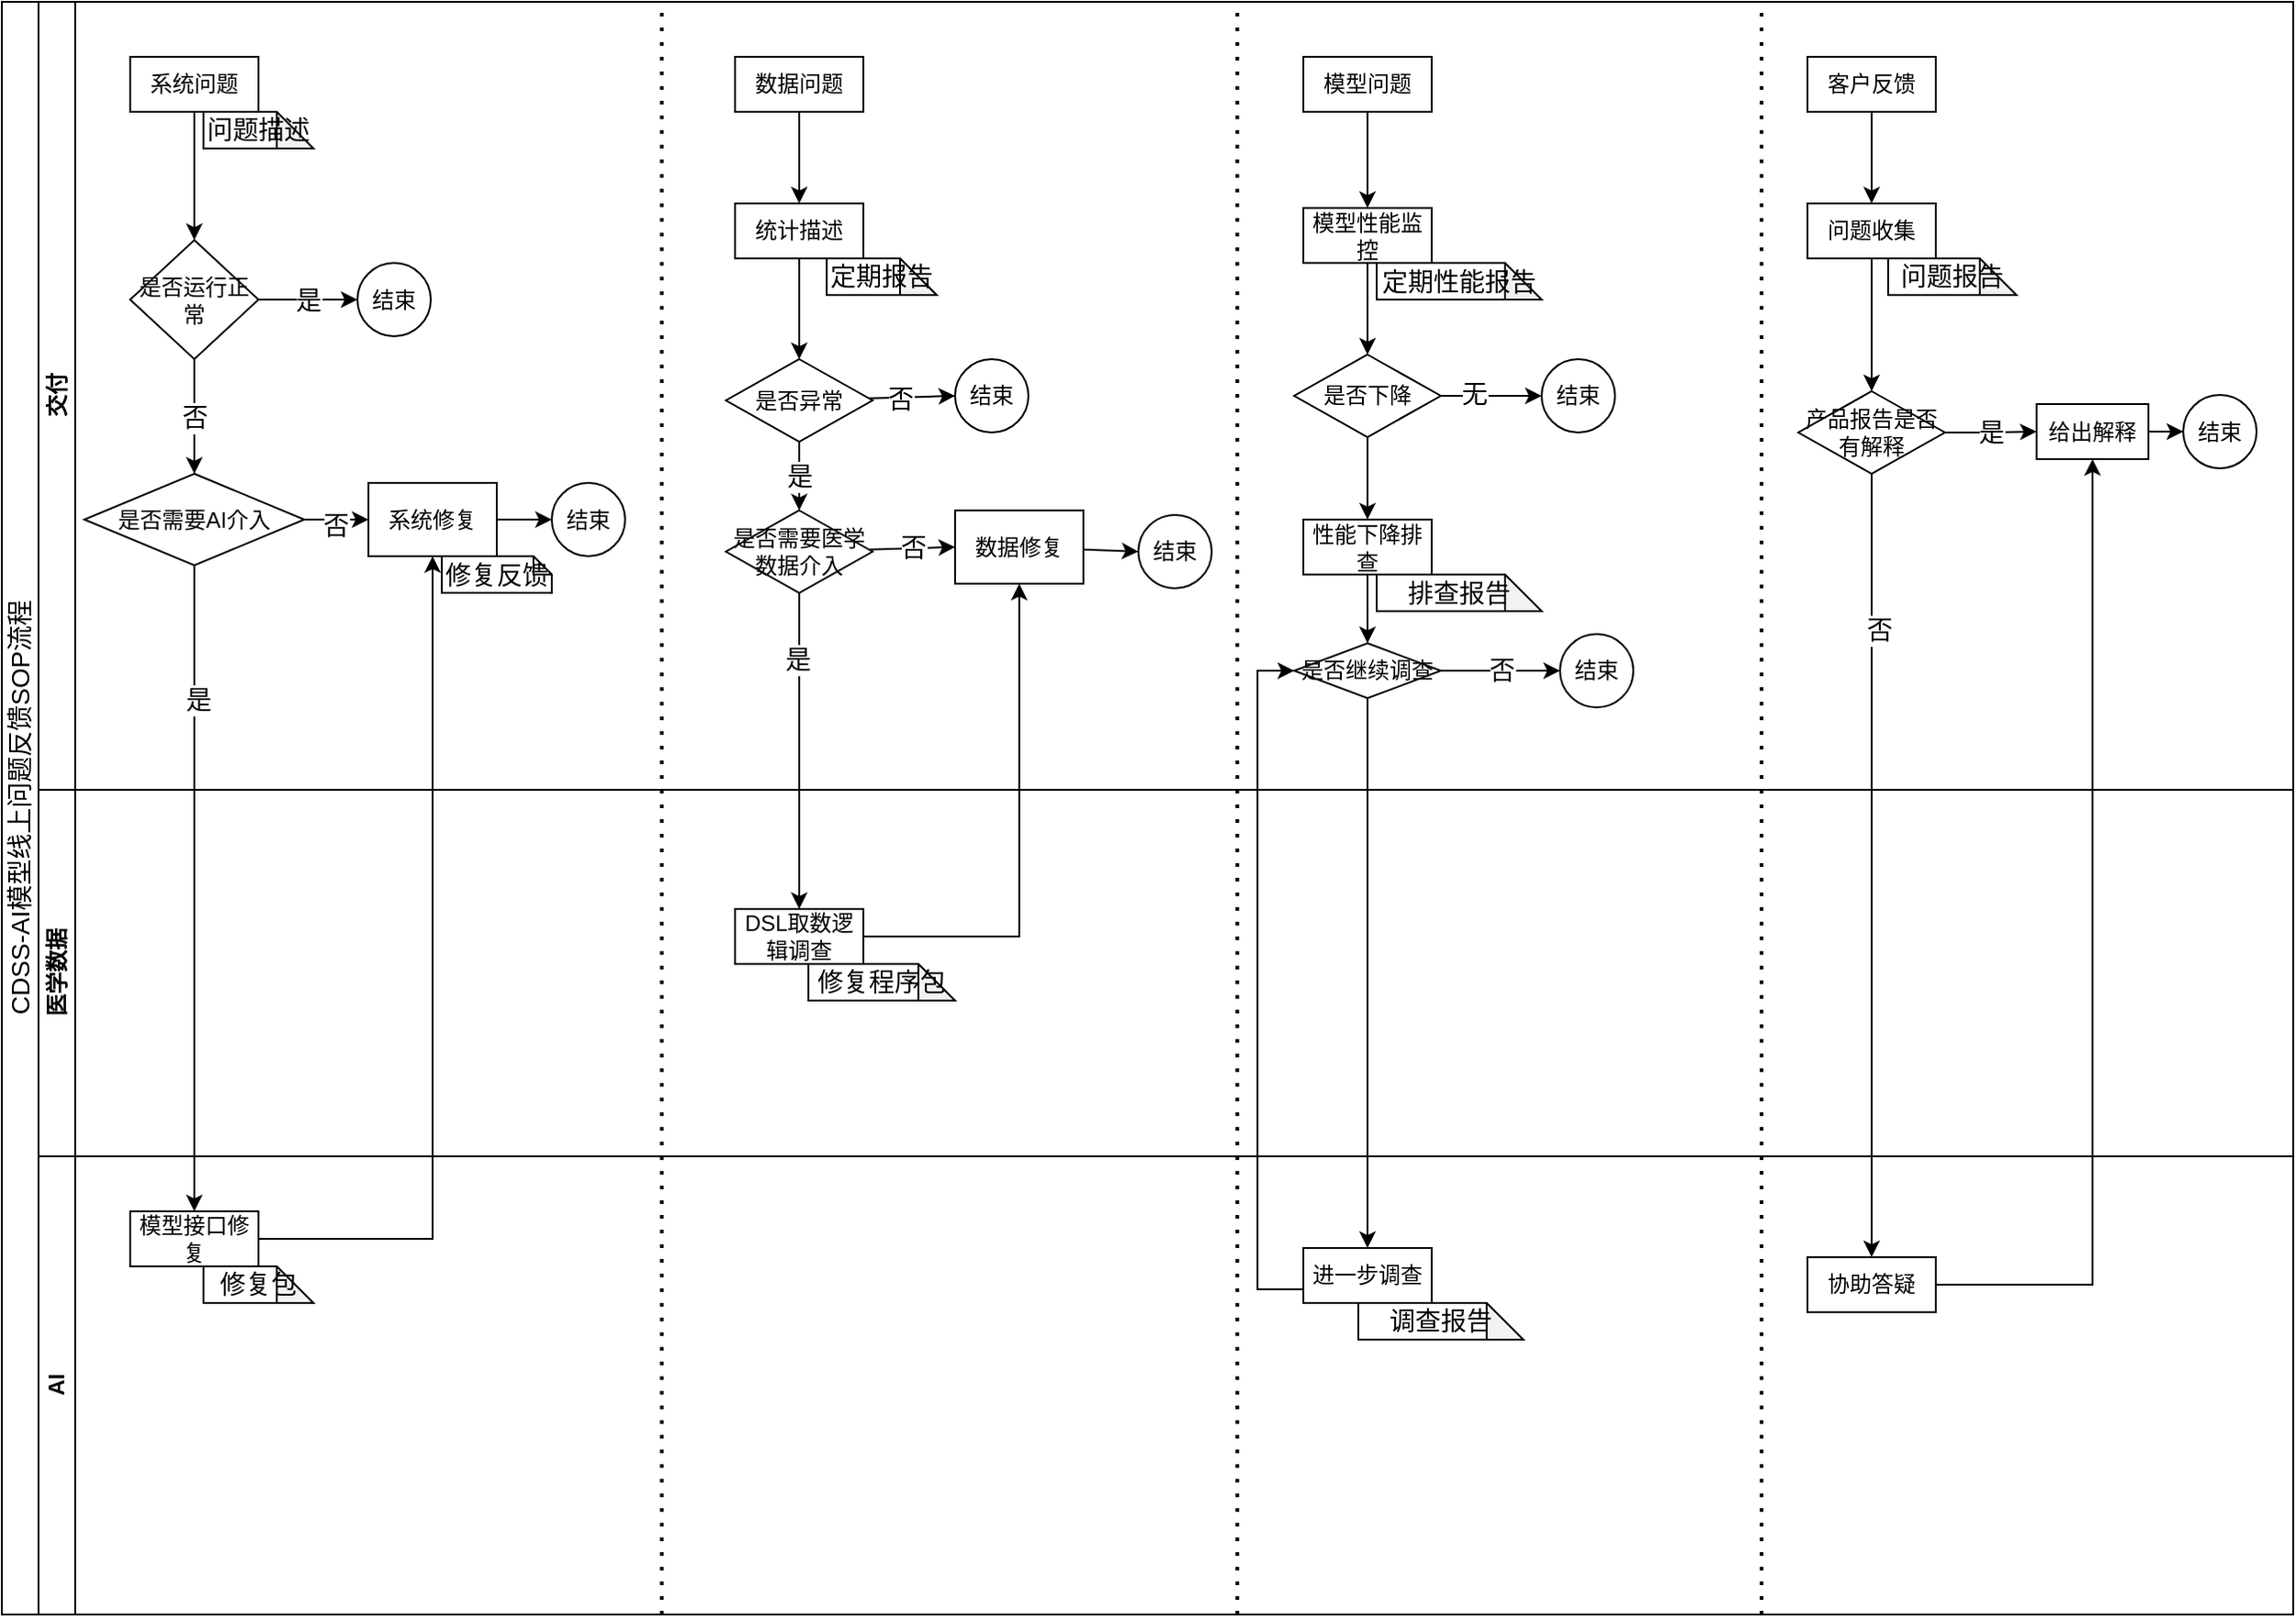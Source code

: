 <mxfile version="15.5.0" type="github">
  <diagram id="prtHgNgQTEPvFCAcTncT" name="Page-1">
    <mxGraphModel dx="1426" dy="826" grid="1" gridSize="10" guides="1" tooltips="1" connect="1" arrows="1" fold="1" page="1" pageScale="1" pageWidth="827" pageHeight="1169" math="0" shadow="0">
      <root>
        <mxCell id="0" />
        <mxCell id="1" parent="0" />
        <mxCell id="dNxyNK7c78bLwvsdeMH5-19" value="&lt;span style=&quot;font-family: &amp;#34;arial&amp;#34; , sans-serif ; font-weight: 400&quot;&gt;&lt;font style=&quot;font-size: 14px&quot;&gt;CDSS-AI模型线上问题反馈SOP流程&lt;/font&gt;&lt;/span&gt;" style="swimlane;html=1;childLayout=stackLayout;resizeParent=1;resizeParentMax=0;horizontal=0;startSize=20;horizontalStack=0;" parent="1" vertex="1">
          <mxGeometry x="200" y="90" width="1250" height="880" as="geometry">
            <mxRectangle x="200" y="90" width="890" height="400" as="alternateBounds" />
          </mxGeometry>
        </mxCell>
        <mxCell id="dNxyNK7c78bLwvsdeMH5-20" value="交付" style="swimlane;html=1;startSize=20;horizontal=0;" parent="dNxyNK7c78bLwvsdeMH5-19" vertex="1">
          <mxGeometry x="20" width="1230" height="430" as="geometry">
            <mxRectangle x="20" width="800" height="20" as="alternateBounds" />
          </mxGeometry>
        </mxCell>
        <mxCell id="ynxtPpoTQ_Jm71Z0IVjG-52" style="edgeStyle=orthogonalEdgeStyle;rounded=0;orthogonalLoop=1;jettySize=auto;html=1;fontSize=14;" edge="1" parent="dNxyNK7c78bLwvsdeMH5-20" source="ynxtPpoTQ_Jm71Z0IVjG-40" target="ynxtPpoTQ_Jm71Z0IVjG-48">
          <mxGeometry relative="1" as="geometry" />
        </mxCell>
        <mxCell id="ynxtPpoTQ_Jm71Z0IVjG-40" value="系统问题" style="rounded=0;whiteSpace=wrap;html=1;fontFamily=Helvetica;fontSize=12;fontColor=#000000;align=center;" vertex="1" parent="dNxyNK7c78bLwvsdeMH5-20">
          <mxGeometry x="50" y="30" width="70" height="30" as="geometry" />
        </mxCell>
        <mxCell id="ynxtPpoTQ_Jm71Z0IVjG-75" style="edgeStyle=orthogonalEdgeStyle;rounded=0;orthogonalLoop=1;jettySize=auto;html=1;entryX=0;entryY=0.5;entryDx=0;entryDy=0;fontSize=14;" edge="1" parent="dNxyNK7c78bLwvsdeMH5-20" target="ynxtPpoTQ_Jm71Z0IVjG-74">
          <mxGeometry relative="1" as="geometry">
            <mxPoint x="120" y="135" as="sourcePoint" />
          </mxGeometry>
        </mxCell>
        <mxCell id="ynxtPpoTQ_Jm71Z0IVjG-53" value="是" style="edgeStyle=orthogonalEdgeStyle;rounded=0;orthogonalLoop=1;jettySize=auto;html=1;entryX=0;entryY=0.5;entryDx=0;entryDy=0;fontSize=14;" edge="1" parent="dNxyNK7c78bLwvsdeMH5-20" source="ynxtPpoTQ_Jm71Z0IVjG-48" target="ynxtPpoTQ_Jm71Z0IVjG-50">
          <mxGeometry relative="1" as="geometry" />
        </mxCell>
        <mxCell id="ynxtPpoTQ_Jm71Z0IVjG-87" value="否" style="edgeStyle=orthogonalEdgeStyle;rounded=0;orthogonalLoop=1;jettySize=auto;html=1;entryX=0.5;entryY=0;entryDx=0;entryDy=0;fontSize=14;" edge="1" parent="dNxyNK7c78bLwvsdeMH5-20" source="ynxtPpoTQ_Jm71Z0IVjG-48" target="ynxtPpoTQ_Jm71Z0IVjG-56">
          <mxGeometry relative="1" as="geometry" />
        </mxCell>
        <mxCell id="ynxtPpoTQ_Jm71Z0IVjG-48" value="是否运行正常" style="rhombus;whiteSpace=wrap;html=1;fontFamily=Helvetica;fontSize=12;fontColor=#000000;align=center;" vertex="1" parent="dNxyNK7c78bLwvsdeMH5-20">
          <mxGeometry x="50" y="130" width="70" height="65" as="geometry" />
        </mxCell>
        <mxCell id="ynxtPpoTQ_Jm71Z0IVjG-50" value="结束" style="ellipse;whiteSpace=wrap;html=1;" vertex="1" parent="dNxyNK7c78bLwvsdeMH5-20">
          <mxGeometry x="174" y="142.5" width="40" height="40" as="geometry" />
        </mxCell>
        <mxCell id="ynxtPpoTQ_Jm71Z0IVjG-67" style="edgeStyle=orthogonalEdgeStyle;rounded=0;orthogonalLoop=1;jettySize=auto;html=1;entryX=0;entryY=0.5;entryDx=0;entryDy=0;fontSize=14;" edge="1" parent="dNxyNK7c78bLwvsdeMH5-20" source="ynxtPpoTQ_Jm71Z0IVjG-56" target="ynxtPpoTQ_Jm71Z0IVjG-66">
          <mxGeometry relative="1" as="geometry" />
        </mxCell>
        <mxCell id="ynxtPpoTQ_Jm71Z0IVjG-91" value="否" style="edgeLabel;html=1;align=center;verticalAlign=middle;resizable=0;points=[];fontSize=14;" vertex="1" connectable="0" parent="ynxtPpoTQ_Jm71Z0IVjG-67">
          <mxGeometry x="0.2" y="-2" relative="1" as="geometry">
            <mxPoint y="1" as="offset" />
          </mxGeometry>
        </mxCell>
        <mxCell id="ynxtPpoTQ_Jm71Z0IVjG-56" value="是否需要AI介入" style="rhombus;whiteSpace=wrap;html=1;fontFamily=Helvetica;fontSize=12;fontColor=#000000;align=center;" vertex="1" parent="dNxyNK7c78bLwvsdeMH5-20">
          <mxGeometry x="25" y="257.5" width="120" height="50" as="geometry" />
        </mxCell>
        <mxCell id="ynxtPpoTQ_Jm71Z0IVjG-61" value="结束" style="ellipse;whiteSpace=wrap;html=1;" vertex="1" parent="dNxyNK7c78bLwvsdeMH5-20">
          <mxGeometry x="280" y="262.5" width="40" height="40" as="geometry" />
        </mxCell>
        <mxCell id="ynxtPpoTQ_Jm71Z0IVjG-68" style="edgeStyle=orthogonalEdgeStyle;rounded=0;orthogonalLoop=1;jettySize=auto;html=1;fontSize=14;" edge="1" parent="dNxyNK7c78bLwvsdeMH5-20" source="ynxtPpoTQ_Jm71Z0IVjG-66" target="ynxtPpoTQ_Jm71Z0IVjG-61">
          <mxGeometry relative="1" as="geometry" />
        </mxCell>
        <mxCell id="ynxtPpoTQ_Jm71Z0IVjG-66" value="系统修复" style="rounded=0;whiteSpace=wrap;html=1;fontFamily=Helvetica;fontSize=12;fontColor=#000000;align=center;" vertex="1" parent="dNxyNK7c78bLwvsdeMH5-20">
          <mxGeometry x="180" y="262.5" width="70" height="40" as="geometry" />
        </mxCell>
        <mxCell id="ynxtPpoTQ_Jm71Z0IVjG-71" value="问题描述" style="shape=note;whiteSpace=wrap;html=1;backgroundOutline=1;darkOpacity=0.05;fontSize=14;" vertex="1" parent="dNxyNK7c78bLwvsdeMH5-20">
          <mxGeometry x="90" y="60" width="60" height="20" as="geometry" />
        </mxCell>
        <mxCell id="ynxtPpoTQ_Jm71Z0IVjG-73" value="修复反馈" style="shape=note;whiteSpace=wrap;html=1;backgroundOutline=1;darkOpacity=0.05;fontSize=14;size=10;" vertex="1" parent="dNxyNK7c78bLwvsdeMH5-20">
          <mxGeometry x="220" y="302.5" width="60" height="20" as="geometry" />
        </mxCell>
        <mxCell id="ynxtPpoTQ_Jm71Z0IVjG-78" style="edgeStyle=orthogonalEdgeStyle;rounded=0;orthogonalLoop=1;jettySize=auto;html=1;entryX=0;entryY=0.5;entryDx=0;entryDy=0;fontSize=14;" edge="1" parent="dNxyNK7c78bLwvsdeMH5-20" target="ynxtPpoTQ_Jm71Z0IVjG-77">
          <mxGeometry relative="1" as="geometry">
            <mxPoint x="250" y="135" as="sourcePoint" />
          </mxGeometry>
        </mxCell>
        <mxCell id="ynxtPpoTQ_Jm71Z0IVjG-98" style="edgeStyle=none;rounded=0;orthogonalLoop=1;jettySize=auto;html=1;exitX=0.5;exitY=1;exitDx=0;exitDy=0;fontSize=14;" edge="1" parent="dNxyNK7c78bLwvsdeMH5-20" source="ynxtPpoTQ_Jm71Z0IVjG-93" target="ynxtPpoTQ_Jm71Z0IVjG-96">
          <mxGeometry relative="1" as="geometry" />
        </mxCell>
        <mxCell id="ynxtPpoTQ_Jm71Z0IVjG-93" value="数据问题" style="rounded=0;whiteSpace=wrap;html=1;fontFamily=Helvetica;fontSize=12;fontColor=#000000;align=center;" vertex="1" parent="dNxyNK7c78bLwvsdeMH5-20">
          <mxGeometry x="380" y="30" width="70" height="30" as="geometry" />
        </mxCell>
        <mxCell id="ynxtPpoTQ_Jm71Z0IVjG-94" value="" style="endArrow=none;dashed=1;html=1;dashPattern=1 3;strokeWidth=2;rounded=0;fontSize=14;" edge="1" parent="dNxyNK7c78bLwvsdeMH5-20">
          <mxGeometry width="50" height="50" relative="1" as="geometry">
            <mxPoint x="340" y="880" as="sourcePoint" />
            <mxPoint x="340" as="targetPoint" />
          </mxGeometry>
        </mxCell>
        <mxCell id="ynxtPpoTQ_Jm71Z0IVjG-99" style="edgeStyle=none;rounded=0;orthogonalLoop=1;jettySize=auto;html=1;fontSize=14;" edge="1" parent="dNxyNK7c78bLwvsdeMH5-20" source="ynxtPpoTQ_Jm71Z0IVjG-96" target="ynxtPpoTQ_Jm71Z0IVjG-85">
          <mxGeometry relative="1" as="geometry" />
        </mxCell>
        <mxCell id="ynxtPpoTQ_Jm71Z0IVjG-96" value="统计描述" style="rounded=0;whiteSpace=wrap;html=1;fontFamily=Helvetica;fontSize=12;fontColor=#000000;align=center;" vertex="1" parent="dNxyNK7c78bLwvsdeMH5-20">
          <mxGeometry x="380" y="110" width="70" height="30" as="geometry" />
        </mxCell>
        <mxCell id="ynxtPpoTQ_Jm71Z0IVjG-97" value="定期报告" style="shape=note;whiteSpace=wrap;html=1;backgroundOutline=1;darkOpacity=0.05;fontSize=14;" vertex="1" parent="dNxyNK7c78bLwvsdeMH5-20">
          <mxGeometry x="430" y="140" width="60" height="20" as="geometry" />
        </mxCell>
        <mxCell id="ynxtPpoTQ_Jm71Z0IVjG-102" style="edgeStyle=none;rounded=0;orthogonalLoop=1;jettySize=auto;html=1;entryX=0;entryY=0.5;entryDx=0;entryDy=0;fontSize=14;" edge="1" parent="dNxyNK7c78bLwvsdeMH5-20" source="ynxtPpoTQ_Jm71Z0IVjG-85" target="ynxtPpoTQ_Jm71Z0IVjG-101">
          <mxGeometry relative="1" as="geometry" />
        </mxCell>
        <mxCell id="ynxtPpoTQ_Jm71Z0IVjG-107" value="否" style="edgeLabel;html=1;align=center;verticalAlign=middle;resizable=0;points=[];fontSize=14;" vertex="1" connectable="0" parent="ynxtPpoTQ_Jm71Z0IVjG-102">
          <mxGeometry x="-0.278" y="-1" relative="1" as="geometry">
            <mxPoint as="offset" />
          </mxGeometry>
        </mxCell>
        <mxCell id="ynxtPpoTQ_Jm71Z0IVjG-104" value="是" style="edgeStyle=none;rounded=0;orthogonalLoop=1;jettySize=auto;html=1;fontSize=14;" edge="1" parent="dNxyNK7c78bLwvsdeMH5-20" source="ynxtPpoTQ_Jm71Z0IVjG-85" target="ynxtPpoTQ_Jm71Z0IVjG-103">
          <mxGeometry relative="1" as="geometry" />
        </mxCell>
        <mxCell id="ynxtPpoTQ_Jm71Z0IVjG-85" value="是否异常" style="rhombus;whiteSpace=wrap;html=1;fontFamily=Helvetica;fontSize=12;fontColor=#000000;align=center;" vertex="1" parent="dNxyNK7c78bLwvsdeMH5-20">
          <mxGeometry x="375" y="195" width="80" height="45" as="geometry" />
        </mxCell>
        <mxCell id="ynxtPpoTQ_Jm71Z0IVjG-101" value="结束" style="ellipse;whiteSpace=wrap;html=1;" vertex="1" parent="dNxyNK7c78bLwvsdeMH5-20">
          <mxGeometry x="500" y="195" width="40" height="40" as="geometry" />
        </mxCell>
        <mxCell id="ynxtPpoTQ_Jm71Z0IVjG-106" value="否" style="edgeStyle=none;rounded=0;orthogonalLoop=1;jettySize=auto;html=1;entryX=0;entryY=0.5;entryDx=0;entryDy=0;fontSize=14;" edge="1" parent="dNxyNK7c78bLwvsdeMH5-20" source="ynxtPpoTQ_Jm71Z0IVjG-103" target="ynxtPpoTQ_Jm71Z0IVjG-105">
          <mxGeometry relative="1" as="geometry" />
        </mxCell>
        <mxCell id="ynxtPpoTQ_Jm71Z0IVjG-103" value="是否需要医学数据介入" style="rhombus;whiteSpace=wrap;html=1;fontFamily=Helvetica;fontSize=12;fontColor=#000000;align=center;" vertex="1" parent="dNxyNK7c78bLwvsdeMH5-20">
          <mxGeometry x="375" y="277.5" width="80" height="45" as="geometry" />
        </mxCell>
        <mxCell id="ynxtPpoTQ_Jm71Z0IVjG-109" style="edgeStyle=none;rounded=0;orthogonalLoop=1;jettySize=auto;html=1;entryX=0;entryY=0.5;entryDx=0;entryDy=0;fontSize=14;" edge="1" parent="dNxyNK7c78bLwvsdeMH5-20" source="ynxtPpoTQ_Jm71Z0IVjG-105" target="ynxtPpoTQ_Jm71Z0IVjG-108">
          <mxGeometry relative="1" as="geometry" />
        </mxCell>
        <mxCell id="ynxtPpoTQ_Jm71Z0IVjG-105" value="数据修复" style="rounded=0;whiteSpace=wrap;html=1;fontFamily=Helvetica;fontSize=12;fontColor=#000000;align=center;" vertex="1" parent="dNxyNK7c78bLwvsdeMH5-20">
          <mxGeometry x="500" y="277.5" width="70" height="40" as="geometry" />
        </mxCell>
        <mxCell id="ynxtPpoTQ_Jm71Z0IVjG-108" value="结束" style="ellipse;whiteSpace=wrap;html=1;" vertex="1" parent="dNxyNK7c78bLwvsdeMH5-20">
          <mxGeometry x="600" y="280" width="40" height="40" as="geometry" />
        </mxCell>
        <mxCell id="ynxtPpoTQ_Jm71Z0IVjG-149" value="" style="endArrow=none;dashed=1;html=1;dashPattern=1 3;strokeWidth=2;rounded=0;fontSize=14;" edge="1" parent="dNxyNK7c78bLwvsdeMH5-20">
          <mxGeometry width="50" height="50" relative="1" as="geometry">
            <mxPoint x="654" y="880" as="sourcePoint" />
            <mxPoint x="654" as="targetPoint" />
          </mxGeometry>
        </mxCell>
        <mxCell id="ynxtPpoTQ_Jm71Z0IVjG-156" style="edgeStyle=orthogonalEdgeStyle;rounded=0;orthogonalLoop=1;jettySize=auto;html=1;fontSize=14;" edge="1" parent="dNxyNK7c78bLwvsdeMH5-20" source="ynxtPpoTQ_Jm71Z0IVjG-152" target="ynxtPpoTQ_Jm71Z0IVjG-153">
          <mxGeometry relative="1" as="geometry" />
        </mxCell>
        <mxCell id="ynxtPpoTQ_Jm71Z0IVjG-152" value="模型问题" style="rounded=0;whiteSpace=wrap;html=1;fontFamily=Helvetica;fontSize=12;fontColor=#000000;align=center;" vertex="1" parent="dNxyNK7c78bLwvsdeMH5-20">
          <mxGeometry x="690" y="30" width="70" height="30" as="geometry" />
        </mxCell>
        <mxCell id="ynxtPpoTQ_Jm71Z0IVjG-175" style="edgeStyle=orthogonalEdgeStyle;rounded=0;orthogonalLoop=1;jettySize=auto;html=1;fontSize=14;" edge="1" parent="dNxyNK7c78bLwvsdeMH5-20" source="ynxtPpoTQ_Jm71Z0IVjG-80" target="ynxtPpoTQ_Jm71Z0IVjG-173">
          <mxGeometry relative="1" as="geometry" />
        </mxCell>
        <mxCell id="ynxtPpoTQ_Jm71Z0IVjG-80" value="客户反馈" style="rounded=0;whiteSpace=wrap;html=1;fontFamily=Helvetica;fontSize=12;fontColor=#000000;align=center;" vertex="1" parent="dNxyNK7c78bLwvsdeMH5-20">
          <mxGeometry x="965" y="30" width="70" height="30" as="geometry" />
        </mxCell>
        <mxCell id="ynxtPpoTQ_Jm71Z0IVjG-157" style="edgeStyle=orthogonalEdgeStyle;rounded=0;orthogonalLoop=1;jettySize=auto;html=1;fontSize=14;" edge="1" parent="dNxyNK7c78bLwvsdeMH5-20" source="ynxtPpoTQ_Jm71Z0IVjG-153" target="ynxtPpoTQ_Jm71Z0IVjG-155">
          <mxGeometry relative="1" as="geometry" />
        </mxCell>
        <mxCell id="ynxtPpoTQ_Jm71Z0IVjG-153" value="模型性能监控" style="rounded=0;whiteSpace=wrap;html=1;fontFamily=Helvetica;fontSize=12;fontColor=#000000;align=center;" vertex="1" parent="dNxyNK7c78bLwvsdeMH5-20">
          <mxGeometry x="690" y="112.5" width="70" height="30" as="geometry" />
        </mxCell>
        <mxCell id="ynxtPpoTQ_Jm71Z0IVjG-154" value="定期性能报告" style="shape=note;whiteSpace=wrap;html=1;backgroundOutline=1;darkOpacity=0.05;fontSize=14;" vertex="1" parent="dNxyNK7c78bLwvsdeMH5-20">
          <mxGeometry x="730" y="142.5" width="90" height="20" as="geometry" />
        </mxCell>
        <mxCell id="ynxtPpoTQ_Jm71Z0IVjG-159" style="edgeStyle=orthogonalEdgeStyle;rounded=0;orthogonalLoop=1;jettySize=auto;html=1;entryX=0;entryY=0.5;entryDx=0;entryDy=0;fontSize=14;" edge="1" parent="dNxyNK7c78bLwvsdeMH5-20" source="ynxtPpoTQ_Jm71Z0IVjG-155" target="ynxtPpoTQ_Jm71Z0IVjG-158">
          <mxGeometry relative="1" as="geometry" />
        </mxCell>
        <mxCell id="ynxtPpoTQ_Jm71Z0IVjG-160" value="无" style="edgeLabel;html=1;align=center;verticalAlign=middle;resizable=0;points=[];fontSize=14;" vertex="1" connectable="0" parent="ynxtPpoTQ_Jm71Z0IVjG-159">
          <mxGeometry x="-0.345" y="1" relative="1" as="geometry">
            <mxPoint as="offset" />
          </mxGeometry>
        </mxCell>
        <mxCell id="ynxtPpoTQ_Jm71Z0IVjG-162" style="edgeStyle=orthogonalEdgeStyle;rounded=0;orthogonalLoop=1;jettySize=auto;html=1;fontSize=14;" edge="1" parent="dNxyNK7c78bLwvsdeMH5-20" source="ynxtPpoTQ_Jm71Z0IVjG-155" target="ynxtPpoTQ_Jm71Z0IVjG-161">
          <mxGeometry relative="1" as="geometry" />
        </mxCell>
        <mxCell id="ynxtPpoTQ_Jm71Z0IVjG-155" value="是否下降" style="rhombus;whiteSpace=wrap;html=1;fontFamily=Helvetica;fontSize=12;fontColor=#000000;align=center;" vertex="1" parent="dNxyNK7c78bLwvsdeMH5-20">
          <mxGeometry x="685" y="192.5" width="80" height="45" as="geometry" />
        </mxCell>
        <mxCell id="ynxtPpoTQ_Jm71Z0IVjG-158" value="结束" style="ellipse;whiteSpace=wrap;html=1;" vertex="1" parent="dNxyNK7c78bLwvsdeMH5-20">
          <mxGeometry x="820" y="195" width="40" height="40" as="geometry" />
        </mxCell>
        <mxCell id="ynxtPpoTQ_Jm71Z0IVjG-167" value="" style="edgeStyle=orthogonalEdgeStyle;rounded=0;orthogonalLoop=1;jettySize=auto;html=1;fontSize=14;" edge="1" parent="dNxyNK7c78bLwvsdeMH5-20" source="ynxtPpoTQ_Jm71Z0IVjG-161" target="ynxtPpoTQ_Jm71Z0IVjG-164">
          <mxGeometry relative="1" as="geometry" />
        </mxCell>
        <mxCell id="ynxtPpoTQ_Jm71Z0IVjG-161" value="性能下降排查" style="rounded=0;whiteSpace=wrap;html=1;fontFamily=Helvetica;fontSize=12;fontColor=#000000;align=center;" vertex="1" parent="dNxyNK7c78bLwvsdeMH5-20">
          <mxGeometry x="690" y="282.5" width="70" height="30" as="geometry" />
        </mxCell>
        <mxCell id="ynxtPpoTQ_Jm71Z0IVjG-163" value="排查报告" style="shape=note;whiteSpace=wrap;html=1;backgroundOutline=1;darkOpacity=0.05;fontSize=14;" vertex="1" parent="dNxyNK7c78bLwvsdeMH5-20">
          <mxGeometry x="730" y="312.5" width="90" height="20" as="geometry" />
        </mxCell>
        <mxCell id="ynxtPpoTQ_Jm71Z0IVjG-166" value="否" style="edgeStyle=orthogonalEdgeStyle;rounded=0;orthogonalLoop=1;jettySize=auto;html=1;fontSize=14;" edge="1" parent="dNxyNK7c78bLwvsdeMH5-20" source="ynxtPpoTQ_Jm71Z0IVjG-164" target="ynxtPpoTQ_Jm71Z0IVjG-165">
          <mxGeometry relative="1" as="geometry">
            <Array as="points">
              <mxPoint x="800" y="365" />
              <mxPoint x="800" y="365" />
            </Array>
          </mxGeometry>
        </mxCell>
        <mxCell id="ynxtPpoTQ_Jm71Z0IVjG-164" value="是否继续调查" style="rhombus;whiteSpace=wrap;html=1;fontFamily=Helvetica;fontSize=12;fontColor=#000000;align=center;" vertex="1" parent="dNxyNK7c78bLwvsdeMH5-20">
          <mxGeometry x="685" y="350" width="80" height="30" as="geometry" />
        </mxCell>
        <mxCell id="ynxtPpoTQ_Jm71Z0IVjG-165" value="结束" style="ellipse;whiteSpace=wrap;html=1;" vertex="1" parent="dNxyNK7c78bLwvsdeMH5-20">
          <mxGeometry x="830" y="345" width="40" height="40" as="geometry" />
        </mxCell>
        <mxCell id="ynxtPpoTQ_Jm71Z0IVjG-172" value="" style="endArrow=none;dashed=1;html=1;dashPattern=1 3;strokeWidth=2;rounded=0;fontSize=14;" edge="1" parent="dNxyNK7c78bLwvsdeMH5-20">
          <mxGeometry width="50" height="50" relative="1" as="geometry">
            <mxPoint x="940" y="880" as="sourcePoint" />
            <mxPoint x="940" as="targetPoint" />
          </mxGeometry>
        </mxCell>
        <mxCell id="ynxtPpoTQ_Jm71Z0IVjG-177" style="edgeStyle=orthogonalEdgeStyle;rounded=0;orthogonalLoop=1;jettySize=auto;html=1;fontSize=14;" edge="1" parent="dNxyNK7c78bLwvsdeMH5-20" source="ynxtPpoTQ_Jm71Z0IVjG-173" target="ynxtPpoTQ_Jm71Z0IVjG-176">
          <mxGeometry relative="1" as="geometry" />
        </mxCell>
        <mxCell id="ynxtPpoTQ_Jm71Z0IVjG-173" value="问题收集" style="rounded=0;whiteSpace=wrap;html=1;fontFamily=Helvetica;fontSize=12;fontColor=#000000;align=center;" vertex="1" parent="dNxyNK7c78bLwvsdeMH5-20">
          <mxGeometry x="965" y="110" width="70" height="30" as="geometry" />
        </mxCell>
        <mxCell id="ynxtPpoTQ_Jm71Z0IVjG-174" value="问题报告" style="shape=note;whiteSpace=wrap;html=1;backgroundOutline=1;darkOpacity=0.05;fontSize=14;" vertex="1" parent="dNxyNK7c78bLwvsdeMH5-20">
          <mxGeometry x="1009" y="140" width="70" height="20" as="geometry" />
        </mxCell>
        <mxCell id="ynxtPpoTQ_Jm71Z0IVjG-181" value="是" style="edgeStyle=orthogonalEdgeStyle;rounded=0;orthogonalLoop=1;jettySize=auto;html=1;entryX=0;entryY=0.5;entryDx=0;entryDy=0;fontSize=14;" edge="1" parent="dNxyNK7c78bLwvsdeMH5-20" source="ynxtPpoTQ_Jm71Z0IVjG-176" target="ynxtPpoTQ_Jm71Z0IVjG-179">
          <mxGeometry relative="1" as="geometry" />
        </mxCell>
        <mxCell id="ynxtPpoTQ_Jm71Z0IVjG-176" value="产品报告是否有解释" style="rhombus;whiteSpace=wrap;html=1;fontFamily=Helvetica;fontSize=12;fontColor=#000000;align=center;" vertex="1" parent="dNxyNK7c78bLwvsdeMH5-20">
          <mxGeometry x="960" y="212.5" width="80" height="45" as="geometry" />
        </mxCell>
        <mxCell id="ynxtPpoTQ_Jm71Z0IVjG-182" style="edgeStyle=orthogonalEdgeStyle;rounded=0;orthogonalLoop=1;jettySize=auto;html=1;fontSize=14;" edge="1" parent="dNxyNK7c78bLwvsdeMH5-20" source="ynxtPpoTQ_Jm71Z0IVjG-179" target="ynxtPpoTQ_Jm71Z0IVjG-180">
          <mxGeometry relative="1" as="geometry" />
        </mxCell>
        <mxCell id="ynxtPpoTQ_Jm71Z0IVjG-179" value="给出解释" style="rounded=0;whiteSpace=wrap;html=1;fontFamily=Helvetica;fontSize=12;fontColor=#000000;align=center;" vertex="1" parent="dNxyNK7c78bLwvsdeMH5-20">
          <mxGeometry x="1090" y="219.5" width="61" height="30" as="geometry" />
        </mxCell>
        <mxCell id="ynxtPpoTQ_Jm71Z0IVjG-180" value="结束" style="ellipse;whiteSpace=wrap;html=1;" vertex="1" parent="dNxyNK7c78bLwvsdeMH5-20">
          <mxGeometry x="1170" y="214.5" width="40" height="40" as="geometry" />
        </mxCell>
        <mxCell id="dNxyNK7c78bLwvsdeMH5-21" value="医学数据" style="swimlane;html=1;startSize=20;horizontal=0;" parent="dNxyNK7c78bLwvsdeMH5-19" vertex="1">
          <mxGeometry x="20" y="430" width="1230" height="200" as="geometry">
            <mxRectangle x="20" y="430" width="800" height="20" as="alternateBounds" />
          </mxGeometry>
        </mxCell>
        <mxCell id="ynxtPpoTQ_Jm71Z0IVjG-143" value="DSL取数逻辑调查" style="rounded=0;whiteSpace=wrap;html=1;fontFamily=Helvetica;fontSize=12;fontColor=#000000;align=center;" vertex="1" parent="dNxyNK7c78bLwvsdeMH5-21">
          <mxGeometry x="380" y="65" width="70" height="30" as="geometry" />
        </mxCell>
        <mxCell id="ynxtPpoTQ_Jm71Z0IVjG-148" value="修复程序包" style="shape=note;whiteSpace=wrap;html=1;backgroundOutline=1;darkOpacity=0.05;fontSize=14;" vertex="1" parent="dNxyNK7c78bLwvsdeMH5-21">
          <mxGeometry x="420" y="95" width="80" height="20" as="geometry" />
        </mxCell>
        <mxCell id="dNxyNK7c78bLwvsdeMH5-22" value="AI" style="swimlane;html=1;startSize=20;horizontal=0;" parent="dNxyNK7c78bLwvsdeMH5-19" vertex="1">
          <mxGeometry x="20" y="630" width="1230" height="250" as="geometry">
            <mxRectangle x="20" y="630" width="800" height="20" as="alternateBounds" />
          </mxGeometry>
        </mxCell>
        <mxCell id="ynxtPpoTQ_Jm71Z0IVjG-63" value="模型接口修复" style="rounded=0;whiteSpace=wrap;html=1;fontFamily=Helvetica;fontSize=12;fontColor=#000000;align=center;" vertex="1" parent="dNxyNK7c78bLwvsdeMH5-22">
          <mxGeometry x="50" y="30" width="70" height="30" as="geometry" />
        </mxCell>
        <mxCell id="ynxtPpoTQ_Jm71Z0IVjG-72" value="修复包" style="shape=note;whiteSpace=wrap;html=1;backgroundOutline=1;darkOpacity=0.05;fontSize=14;" vertex="1" parent="dNxyNK7c78bLwvsdeMH5-22">
          <mxGeometry x="90" y="60" width="60" height="20" as="geometry" />
        </mxCell>
        <mxCell id="ynxtPpoTQ_Jm71Z0IVjG-168" value="进一步调查" style="rounded=0;whiteSpace=wrap;html=1;fontFamily=Helvetica;fontSize=12;fontColor=#000000;align=center;" vertex="1" parent="dNxyNK7c78bLwvsdeMH5-22">
          <mxGeometry x="690" y="50" width="70" height="30" as="geometry" />
        </mxCell>
        <mxCell id="ynxtPpoTQ_Jm71Z0IVjG-170" value="调查报告" style="shape=note;whiteSpace=wrap;html=1;backgroundOutline=1;darkOpacity=0.05;fontSize=14;" vertex="1" parent="dNxyNK7c78bLwvsdeMH5-22">
          <mxGeometry x="720" y="80" width="90" height="20" as="geometry" />
        </mxCell>
        <mxCell id="ynxtPpoTQ_Jm71Z0IVjG-183" value="协助答疑" style="rounded=0;whiteSpace=wrap;html=1;fontFamily=Helvetica;fontSize=12;fontColor=#000000;align=center;" vertex="1" parent="dNxyNK7c78bLwvsdeMH5-22">
          <mxGeometry x="965" y="55" width="70" height="30" as="geometry" />
        </mxCell>
        <mxCell id="ynxtPpoTQ_Jm71Z0IVjG-88" style="edgeStyle=orthogonalEdgeStyle;rounded=0;orthogonalLoop=1;jettySize=auto;html=1;fontSize=14;" edge="1" parent="dNxyNK7c78bLwvsdeMH5-19" source="ynxtPpoTQ_Jm71Z0IVjG-56" target="ynxtPpoTQ_Jm71Z0IVjG-63">
          <mxGeometry relative="1" as="geometry" />
        </mxCell>
        <mxCell id="ynxtPpoTQ_Jm71Z0IVjG-90" value="是" style="edgeLabel;html=1;align=center;verticalAlign=middle;resizable=0;points=[];fontSize=14;" vertex="1" connectable="0" parent="ynxtPpoTQ_Jm71Z0IVjG-88">
          <mxGeometry x="-0.589" y="2" relative="1" as="geometry">
            <mxPoint y="1" as="offset" />
          </mxGeometry>
        </mxCell>
        <mxCell id="ynxtPpoTQ_Jm71Z0IVjG-92" style="edgeStyle=orthogonalEdgeStyle;rounded=0;orthogonalLoop=1;jettySize=auto;html=1;entryX=0.5;entryY=1;entryDx=0;entryDy=0;fontSize=14;" edge="1" parent="dNxyNK7c78bLwvsdeMH5-19" source="ynxtPpoTQ_Jm71Z0IVjG-63" target="ynxtPpoTQ_Jm71Z0IVjG-66">
          <mxGeometry relative="1" as="geometry" />
        </mxCell>
        <mxCell id="ynxtPpoTQ_Jm71Z0IVjG-144" style="edgeStyle=none;rounded=0;orthogonalLoop=1;jettySize=auto;html=1;fontSize=14;" edge="1" parent="dNxyNK7c78bLwvsdeMH5-19" source="ynxtPpoTQ_Jm71Z0IVjG-103" target="ynxtPpoTQ_Jm71Z0IVjG-143">
          <mxGeometry relative="1" as="geometry">
            <mxPoint x="430" y="420" as="targetPoint" />
          </mxGeometry>
        </mxCell>
        <mxCell id="ynxtPpoTQ_Jm71Z0IVjG-147" value="是" style="edgeLabel;html=1;align=center;verticalAlign=middle;resizable=0;points=[];fontSize=14;" vertex="1" connectable="0" parent="ynxtPpoTQ_Jm71Z0IVjG-144">
          <mxGeometry x="-0.577" y="-1" relative="1" as="geometry">
            <mxPoint as="offset" />
          </mxGeometry>
        </mxCell>
        <mxCell id="ynxtPpoTQ_Jm71Z0IVjG-146" style="edgeStyle=orthogonalEdgeStyle;rounded=0;orthogonalLoop=1;jettySize=auto;html=1;entryX=0.5;entryY=1;entryDx=0;entryDy=0;fontSize=14;" edge="1" parent="dNxyNK7c78bLwvsdeMH5-19" source="ynxtPpoTQ_Jm71Z0IVjG-143" target="ynxtPpoTQ_Jm71Z0IVjG-105">
          <mxGeometry relative="1" as="geometry" />
        </mxCell>
        <mxCell id="ynxtPpoTQ_Jm71Z0IVjG-169" style="edgeStyle=orthogonalEdgeStyle;rounded=0;orthogonalLoop=1;jettySize=auto;html=1;fontSize=14;" edge="1" parent="dNxyNK7c78bLwvsdeMH5-19" source="ynxtPpoTQ_Jm71Z0IVjG-164" target="ynxtPpoTQ_Jm71Z0IVjG-168">
          <mxGeometry relative="1" as="geometry" />
        </mxCell>
        <mxCell id="ynxtPpoTQ_Jm71Z0IVjG-171" style="edgeStyle=orthogonalEdgeStyle;rounded=0;orthogonalLoop=1;jettySize=auto;html=1;entryX=0;entryY=0.5;entryDx=0;entryDy=0;fontSize=14;exitX=0;exitY=0.75;exitDx=0;exitDy=0;" edge="1" parent="dNxyNK7c78bLwvsdeMH5-19" source="ynxtPpoTQ_Jm71Z0IVjG-168" target="ynxtPpoTQ_Jm71Z0IVjG-164">
          <mxGeometry relative="1" as="geometry" />
        </mxCell>
        <mxCell id="ynxtPpoTQ_Jm71Z0IVjG-184" style="edgeStyle=orthogonalEdgeStyle;rounded=0;orthogonalLoop=1;jettySize=auto;html=1;entryX=0.5;entryY=0;entryDx=0;entryDy=0;fontSize=14;" edge="1" parent="dNxyNK7c78bLwvsdeMH5-19" source="ynxtPpoTQ_Jm71Z0IVjG-176" target="ynxtPpoTQ_Jm71Z0IVjG-183">
          <mxGeometry relative="1" as="geometry" />
        </mxCell>
        <mxCell id="ynxtPpoTQ_Jm71Z0IVjG-185" value="否" style="edgeLabel;html=1;align=center;verticalAlign=middle;resizable=0;points=[];fontSize=14;" vertex="1" connectable="0" parent="ynxtPpoTQ_Jm71Z0IVjG-184">
          <mxGeometry x="-0.6" y="4" relative="1" as="geometry">
            <mxPoint as="offset" />
          </mxGeometry>
        </mxCell>
        <mxCell id="ynxtPpoTQ_Jm71Z0IVjG-186" style="edgeStyle=orthogonalEdgeStyle;rounded=0;orthogonalLoop=1;jettySize=auto;html=1;entryX=0.5;entryY=1;entryDx=0;entryDy=0;fontSize=14;" edge="1" parent="dNxyNK7c78bLwvsdeMH5-19" source="ynxtPpoTQ_Jm71Z0IVjG-183" target="ynxtPpoTQ_Jm71Z0IVjG-179">
          <mxGeometry relative="1" as="geometry" />
        </mxCell>
      </root>
    </mxGraphModel>
  </diagram>
</mxfile>
